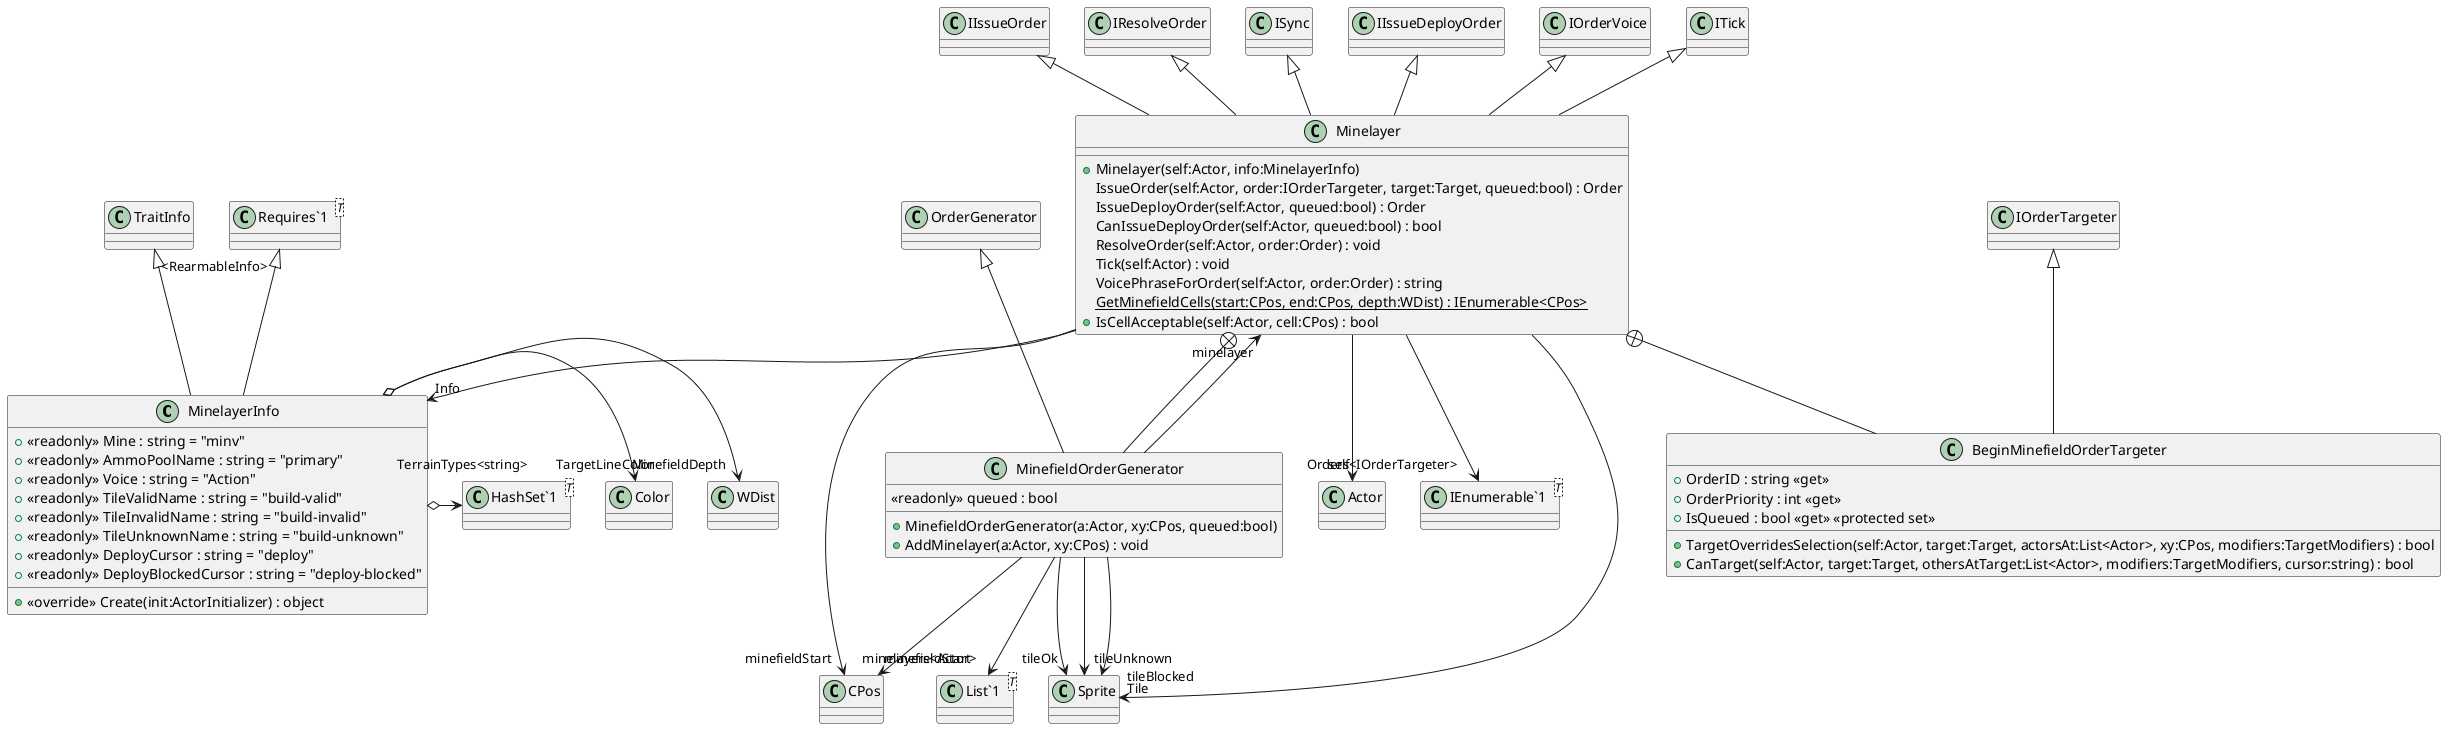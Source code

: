 @startuml
class MinelayerInfo {
    + <<readonly>> Mine : string = "minv"
    + <<readonly>> AmmoPoolName : string = "primary"
    + <<readonly>> Voice : string = "Action"
    + <<readonly>> TileValidName : string = "build-valid"
    + <<readonly>> TileInvalidName : string = "build-invalid"
    + <<readonly>> TileUnknownName : string = "build-unknown"
    + <<readonly>> DeployCursor : string = "deploy"
    + <<readonly>> DeployBlockedCursor : string = "deploy-blocked"
    + <<override>> Create(init:ActorInitializer) : object
}
class Minelayer {
    + Minelayer(self:Actor, info:MinelayerInfo)
    IssueOrder(self:Actor, order:IOrderTargeter, target:Target, queued:bool) : Order
    IssueDeployOrder(self:Actor, queued:bool) : Order
    CanIssueDeployOrder(self:Actor, queued:bool) : bool
    ResolveOrder(self:Actor, order:Order) : void
    Tick(self:Actor) : void
    VoicePhraseForOrder(self:Actor, order:Order) : string
    {static} GetMinefieldCells(start:CPos, end:CPos, depth:WDist) : IEnumerable<CPos>
    + IsCellAcceptable(self:Actor, cell:CPos) : bool
}
class "Requires`1"<T> {
}
class "HashSet`1"<T> {
}
class "IEnumerable`1"<T> {
}
class MinefieldOrderGenerator {
    <<readonly>> queued : bool
    + MinefieldOrderGenerator(a:Actor, xy:CPos, queued:bool)
    + AddMinelayer(a:Actor, xy:CPos) : void
}
class BeginMinefieldOrderTargeter {
    + OrderID : string <<get>>
    + OrderPriority : int <<get>>
    + TargetOverridesSelection(self:Actor, target:Target, actorsAt:List<Actor>, xy:CPos, modifiers:TargetModifiers) : bool
    + CanTarget(self:Actor, target:Target, othersAtTarget:List<Actor>, modifiers:TargetModifiers, cursor:string) : bool
    + IsQueued : bool <<get>> <<protected set>>
}
class "List`1"<T> {
}
TraitInfo <|-- MinelayerInfo
"Requires`1" "<RearmableInfo>" <|-- MinelayerInfo
MinelayerInfo o-> "MinefieldDepth" WDist
MinelayerInfo o-> "TargetLineColor" Color
MinelayerInfo o-> "TerrainTypes<string>" "HashSet`1"
IIssueOrder <|-- Minelayer
IResolveOrder <|-- Minelayer
ISync <|-- Minelayer
IIssueDeployOrder <|-- Minelayer
IOrderVoice <|-- Minelayer
ITick <|-- Minelayer
Minelayer --> "Info" MinelayerInfo
Minelayer --> "Tile" Sprite
Minelayer --> "self" Actor
Minelayer --> "minefieldStart" CPos
Minelayer --> "Orders<IOrderTargeter>" "IEnumerable`1"
Minelayer +-- MinefieldOrderGenerator
OrderGenerator <|-- MinefieldOrderGenerator
MinefieldOrderGenerator --> "minelayers<Actor>" "List`1"
MinefieldOrderGenerator --> "minelayer" Minelayer
MinefieldOrderGenerator --> "tileOk" Sprite
MinefieldOrderGenerator --> "tileUnknown" Sprite
MinefieldOrderGenerator --> "tileBlocked" Sprite
MinefieldOrderGenerator --> "minefieldStart" CPos
Minelayer +-- BeginMinefieldOrderTargeter
IOrderTargeter <|-- BeginMinefieldOrderTargeter
@enduml
